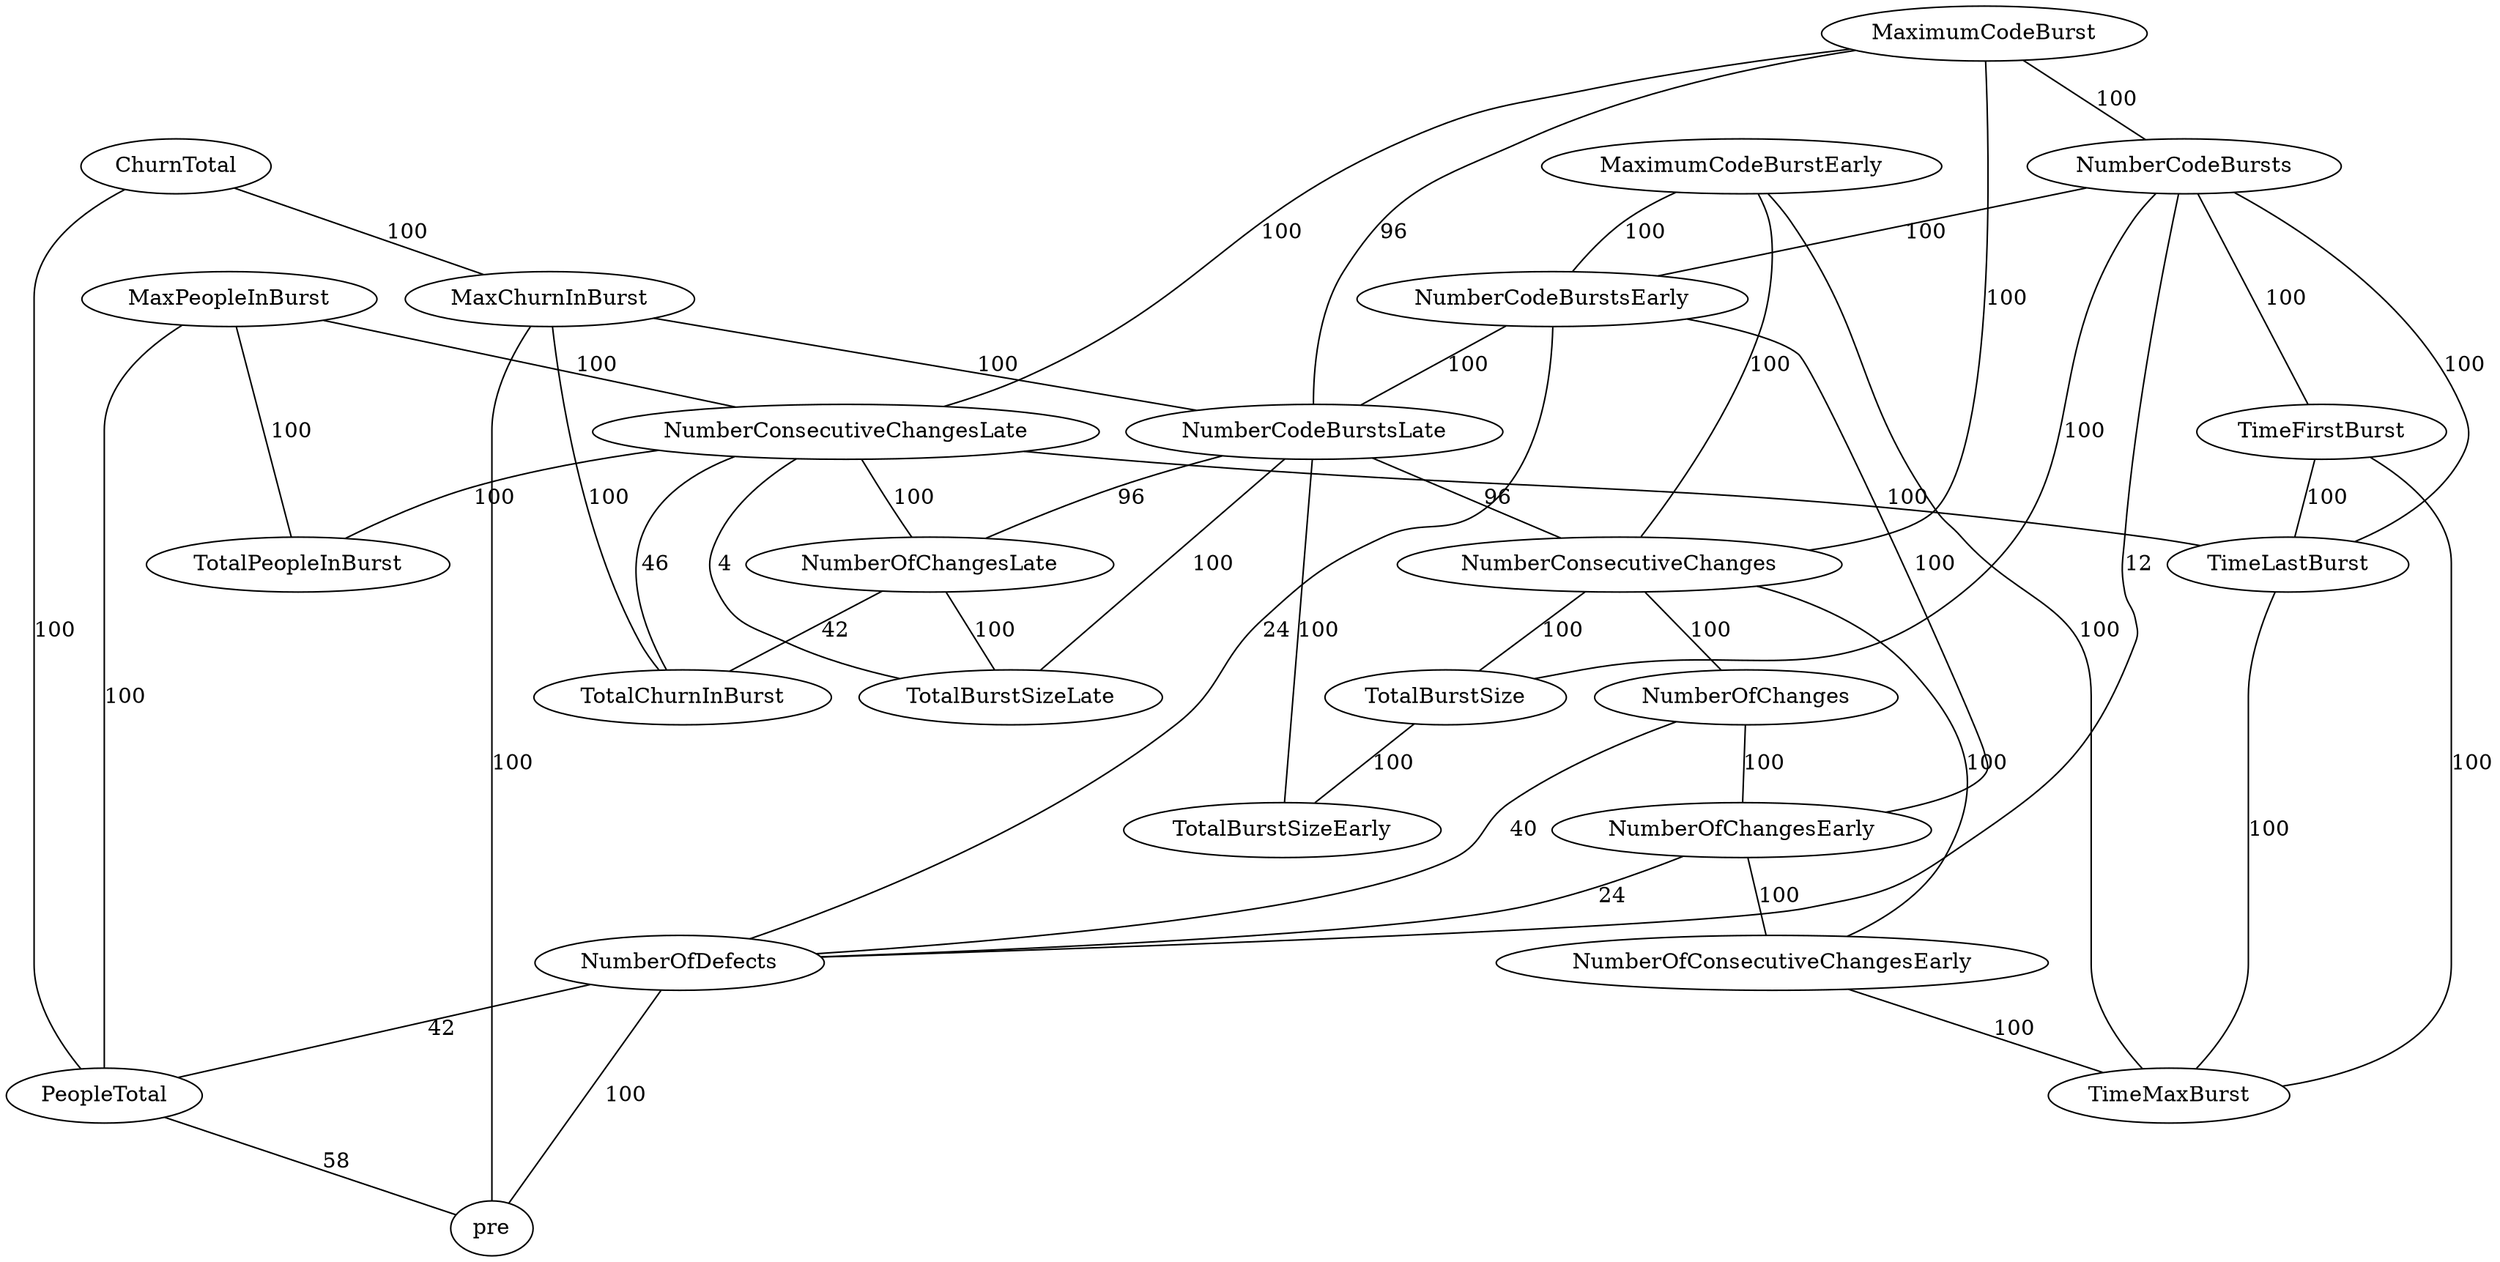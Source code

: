 graph {
MaxPeopleInBurst -- TotalPeopleInBurst[label="100",weight="100"];
MaxChurnInBurst -- NumberCodeBurstsLate[label="100",weight="100"];
NumberCodeBurstsEarly -- NumberCodeBurstsLate[label="100",weight="100"];
NumberCodeBurstsLate -- TotalBurstSizeEarly[label="100",weight="100"];
NumberOfChanges -- NumberOfChangesEarly[label="100",weight="100"];
MaxChurnInBurst -- TotalChurnInBurst[label="100",weight="100"];
MaximumCodeBurstEarly -- TimeMaxBurst[label="100",weight="100"];
NumberCodeBurstsEarly -- NumberOfChangesEarly[label="100",weight="100"];
MaximumCodeBurstEarly -- NumberCodeBurstsEarly[label="100",weight="100"];
TimeFirstBurst -- TimeMaxBurst[label="100",weight="100"];
ChurnTotal -- MaxChurnInBurst[label="100",weight="100"];
MaximumCodeBurst -- NumberConsecutiveChangesLate[label="100",weight="100"];
MaximumCodeBurst -- NumberCodeBursts[label="100",weight="100"];
NumberOfChangesEarly -- NumberOfConsecutiveChangesEarly[label="100",weight="100"];
NumberConsecutiveChangesLate -- TotalPeopleInBurst[label="100",weight="100"];
MaxPeopleInBurst -- NumberConsecutiveChangesLate[label="100",weight="100"];
NumberConsecutiveChangesLate -- NumberOfChangesLate[label="100",weight="100"];
TotalBurstSize -- TotalBurstSizeEarly[label="100",weight="100"];
NumberCodeBursts -- TotalBurstSize[label="100",weight="100"];
NumberOfConsecutiveChangesEarly -- TimeMaxBurst[label="100",weight="100"];
NumberConsecutiveChanges -- NumberOfChanges[label="100",weight="100"];
MaximumCodeBurstEarly -- NumberConsecutiveChanges[label="100",weight="100"];
NumberConsecutiveChanges -- NumberOfConsecutiveChangesEarly[label="100",weight="100"];
NumberConsecutiveChangesLate -- TimeLastBurst[label="100",weight="100"];
TimeLastBurst -- TimeMaxBurst[label="100",weight="100"];
NumberCodeBursts -- NumberCodeBurstsEarly[label="100",weight="100"];
NumberCodeBursts -- TimeFirstBurst[label="100",weight="100"];
NumberCodeBursts -- TimeLastBurst[label="100",weight="100"];
MaxPeopleInBurst -- PeopleTotal[label="100",weight="100"];
ChurnTotal -- PeopleTotal[label="100",weight="100"];
MaxChurnInBurst -- pre[label="100",weight="100"];
NumberOfDefects -- pre[label="100",weight="100"];
NumberOfChangesLate -- TotalBurstSizeLate[label="100",weight="100"];
NumberCodeBurstsLate -- TotalBurstSizeLate[label="100",weight="100"];
MaximumCodeBurst -- NumberConsecutiveChanges[label="100",weight="100"];
NumberConsecutiveChanges -- TotalBurstSize[label="100",weight="100"];
TimeFirstBurst -- TimeLastBurst[label="100",weight="100"];
NumberCodeBurstsLate -- NumberOfChangesLate[label="96",weight="96"];
MaximumCodeBurst -- NumberCodeBurstsLate[label="96",weight="96"];
NumberCodeBurstsLate -- NumberConsecutiveChanges[label="96",weight="96"];
PeopleTotal -- pre[label="58",weight="58"];
NumberConsecutiveChangesLate -- TotalChurnInBurst[label="46",weight="46"];
NumberOfChangesLate -- TotalChurnInBurst[label="42",weight="42"];
NumberOfDefects -- PeopleTotal[label="42",weight="42"];
NumberOfChanges -- NumberOfDefects[label="40",weight="40"];
NumberOfChangesEarly -- NumberOfDefects[label="24",weight="24"];
NumberCodeBurstsEarly -- NumberOfDefects[label="24",weight="24"];
NumberCodeBursts -- NumberOfDefects[label="12",weight="12"];
NumberConsecutiveChangesLate -- TotalBurstSizeLate[label="4",weight="4"];
}
